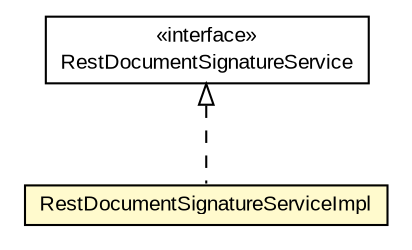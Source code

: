 #!/usr/local/bin/dot
#
# Class diagram 
# Generated by UMLGraph version R5_6-24-gf6e263 (http://www.umlgraph.org/)
#

digraph G {
	edge [fontname="arial",fontsize=10,labelfontname="arial",labelfontsize=10];
	node [fontname="arial",fontsize=10,shape=plaintext];
	nodesep=0.25;
	ranksep=0.5;
	// eu.europa.esig.dss.signature.RestDocumentSignatureServiceImpl
	c564710 [label=<<table title="eu.europa.esig.dss.signature.RestDocumentSignatureServiceImpl" border="0" cellborder="1" cellspacing="0" cellpadding="2" port="p" bgcolor="lemonChiffon" href="./RestDocumentSignatureServiceImpl.html">
		<tr><td><table border="0" cellspacing="0" cellpadding="1">
<tr><td align="center" balign="center"> RestDocumentSignatureServiceImpl </td></tr>
		</table></td></tr>
		</table>>, URL="./RestDocumentSignatureServiceImpl.html", fontname="arial", fontcolor="black", fontsize=10.0];
	// eu.europa.esig.dss.signature.RestDocumentSignatureService
	c564712 [label=<<table title="eu.europa.esig.dss.signature.RestDocumentSignatureService" border="0" cellborder="1" cellspacing="0" cellpadding="2" port="p" href="./RestDocumentSignatureService.html">
		<tr><td><table border="0" cellspacing="0" cellpadding="1">
<tr><td align="center" balign="center"> &#171;interface&#187; </td></tr>
<tr><td align="center" balign="center"> RestDocumentSignatureService </td></tr>
		</table></td></tr>
		</table>>, URL="./RestDocumentSignatureService.html", fontname="arial", fontcolor="black", fontsize=10.0];
	//eu.europa.esig.dss.signature.RestDocumentSignatureServiceImpl implements eu.europa.esig.dss.signature.RestDocumentSignatureService
	c564712:p -> c564710:p [dir=back,arrowtail=empty,style=dashed];
}

